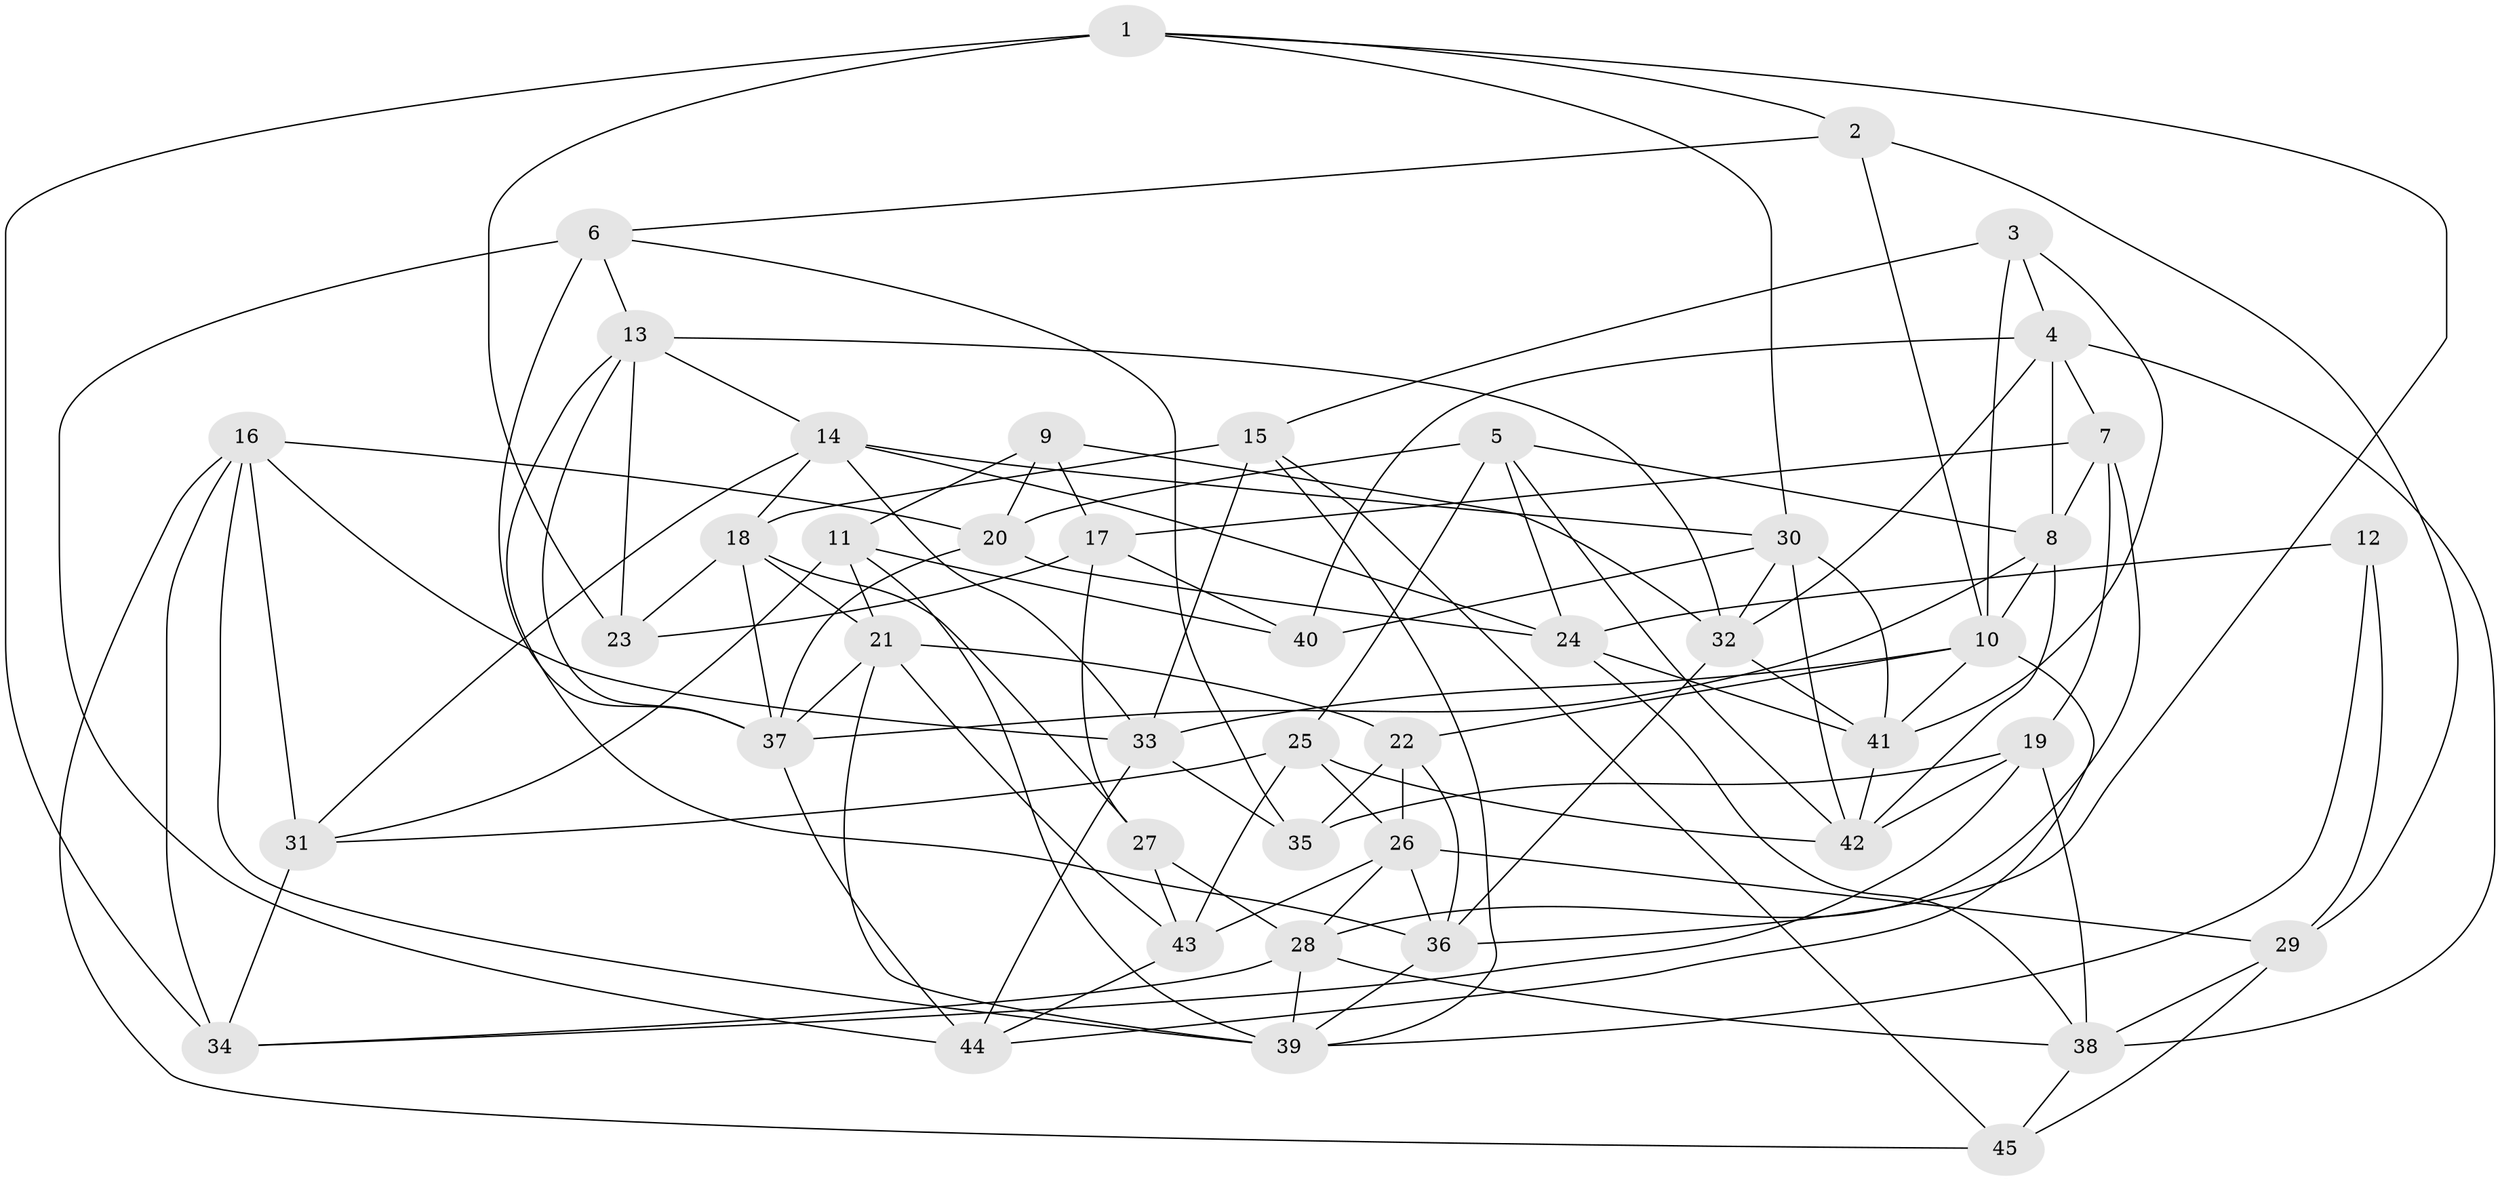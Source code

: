 // original degree distribution, {4: 1.0}
// Generated by graph-tools (version 1.1) at 2025/02/03/09/25 03:02:55]
// undirected, 45 vertices, 119 edges
graph export_dot {
graph [start="1"]
  node [color=gray90,style=filled];
  1;
  2;
  3;
  4;
  5;
  6;
  7;
  8;
  9;
  10;
  11;
  12;
  13;
  14;
  15;
  16;
  17;
  18;
  19;
  20;
  21;
  22;
  23;
  24;
  25;
  26;
  27;
  28;
  29;
  30;
  31;
  32;
  33;
  34;
  35;
  36;
  37;
  38;
  39;
  40;
  41;
  42;
  43;
  44;
  45;
  1 -- 2 [weight=1.0];
  1 -- 23 [weight=2.0];
  1 -- 30 [weight=1.0];
  1 -- 34 [weight=1.0];
  1 -- 36 [weight=1.0];
  2 -- 6 [weight=1.0];
  2 -- 10 [weight=1.0];
  2 -- 29 [weight=1.0];
  3 -- 4 [weight=1.0];
  3 -- 10 [weight=1.0];
  3 -- 15 [weight=1.0];
  3 -- 41 [weight=1.0];
  4 -- 7 [weight=1.0];
  4 -- 8 [weight=1.0];
  4 -- 32 [weight=1.0];
  4 -- 38 [weight=1.0];
  4 -- 40 [weight=1.0];
  5 -- 8 [weight=1.0];
  5 -- 20 [weight=2.0];
  5 -- 24 [weight=1.0];
  5 -- 25 [weight=1.0];
  5 -- 42 [weight=1.0];
  6 -- 13 [weight=1.0];
  6 -- 35 [weight=1.0];
  6 -- 37 [weight=2.0];
  6 -- 44 [weight=1.0];
  7 -- 8 [weight=1.0];
  7 -- 17 [weight=1.0];
  7 -- 19 [weight=2.0];
  7 -- 28 [weight=1.0];
  8 -- 10 [weight=1.0];
  8 -- 37 [weight=1.0];
  8 -- 42 [weight=1.0];
  9 -- 11 [weight=1.0];
  9 -- 17 [weight=1.0];
  9 -- 20 [weight=1.0];
  9 -- 32 [weight=1.0];
  10 -- 22 [weight=1.0];
  10 -- 33 [weight=1.0];
  10 -- 41 [weight=1.0];
  10 -- 44 [weight=2.0];
  11 -- 21 [weight=1.0];
  11 -- 31 [weight=1.0];
  11 -- 39 [weight=2.0];
  11 -- 40 [weight=1.0];
  12 -- 24 [weight=1.0];
  12 -- 29 [weight=2.0];
  12 -- 39 [weight=1.0];
  13 -- 14 [weight=1.0];
  13 -- 23 [weight=1.0];
  13 -- 32 [weight=1.0];
  13 -- 36 [weight=1.0];
  13 -- 37 [weight=1.0];
  14 -- 18 [weight=1.0];
  14 -- 24 [weight=1.0];
  14 -- 30 [weight=1.0];
  14 -- 31 [weight=1.0];
  14 -- 33 [weight=1.0];
  15 -- 18 [weight=1.0];
  15 -- 33 [weight=2.0];
  15 -- 39 [weight=1.0];
  15 -- 45 [weight=1.0];
  16 -- 20 [weight=1.0];
  16 -- 31 [weight=1.0];
  16 -- 33 [weight=1.0];
  16 -- 34 [weight=1.0];
  16 -- 39 [weight=1.0];
  16 -- 45 [weight=1.0];
  17 -- 23 [weight=2.0];
  17 -- 27 [weight=1.0];
  17 -- 40 [weight=1.0];
  18 -- 21 [weight=1.0];
  18 -- 23 [weight=1.0];
  18 -- 27 [weight=1.0];
  18 -- 37 [weight=1.0];
  19 -- 34 [weight=1.0];
  19 -- 35 [weight=1.0];
  19 -- 38 [weight=1.0];
  19 -- 42 [weight=1.0];
  20 -- 24 [weight=1.0];
  20 -- 37 [weight=1.0];
  21 -- 22 [weight=1.0];
  21 -- 37 [weight=1.0];
  21 -- 39 [weight=1.0];
  21 -- 43 [weight=1.0];
  22 -- 26 [weight=1.0];
  22 -- 35 [weight=2.0];
  22 -- 36 [weight=1.0];
  24 -- 38 [weight=1.0];
  24 -- 41 [weight=1.0];
  25 -- 26 [weight=1.0];
  25 -- 31 [weight=1.0];
  25 -- 42 [weight=1.0];
  25 -- 43 [weight=2.0];
  26 -- 28 [weight=1.0];
  26 -- 29 [weight=1.0];
  26 -- 36 [weight=1.0];
  26 -- 43 [weight=1.0];
  27 -- 28 [weight=1.0];
  27 -- 43 [weight=1.0];
  28 -- 34 [weight=1.0];
  28 -- 38 [weight=1.0];
  28 -- 39 [weight=1.0];
  29 -- 38 [weight=1.0];
  29 -- 45 [weight=1.0];
  30 -- 32 [weight=1.0];
  30 -- 40 [weight=1.0];
  30 -- 41 [weight=1.0];
  30 -- 42 [weight=1.0];
  31 -- 34 [weight=2.0];
  32 -- 36 [weight=1.0];
  32 -- 41 [weight=1.0];
  33 -- 35 [weight=2.0];
  33 -- 44 [weight=1.0];
  36 -- 39 [weight=1.0];
  37 -- 44 [weight=1.0];
  38 -- 45 [weight=1.0];
  41 -- 42 [weight=1.0];
  43 -- 44 [weight=1.0];
}
